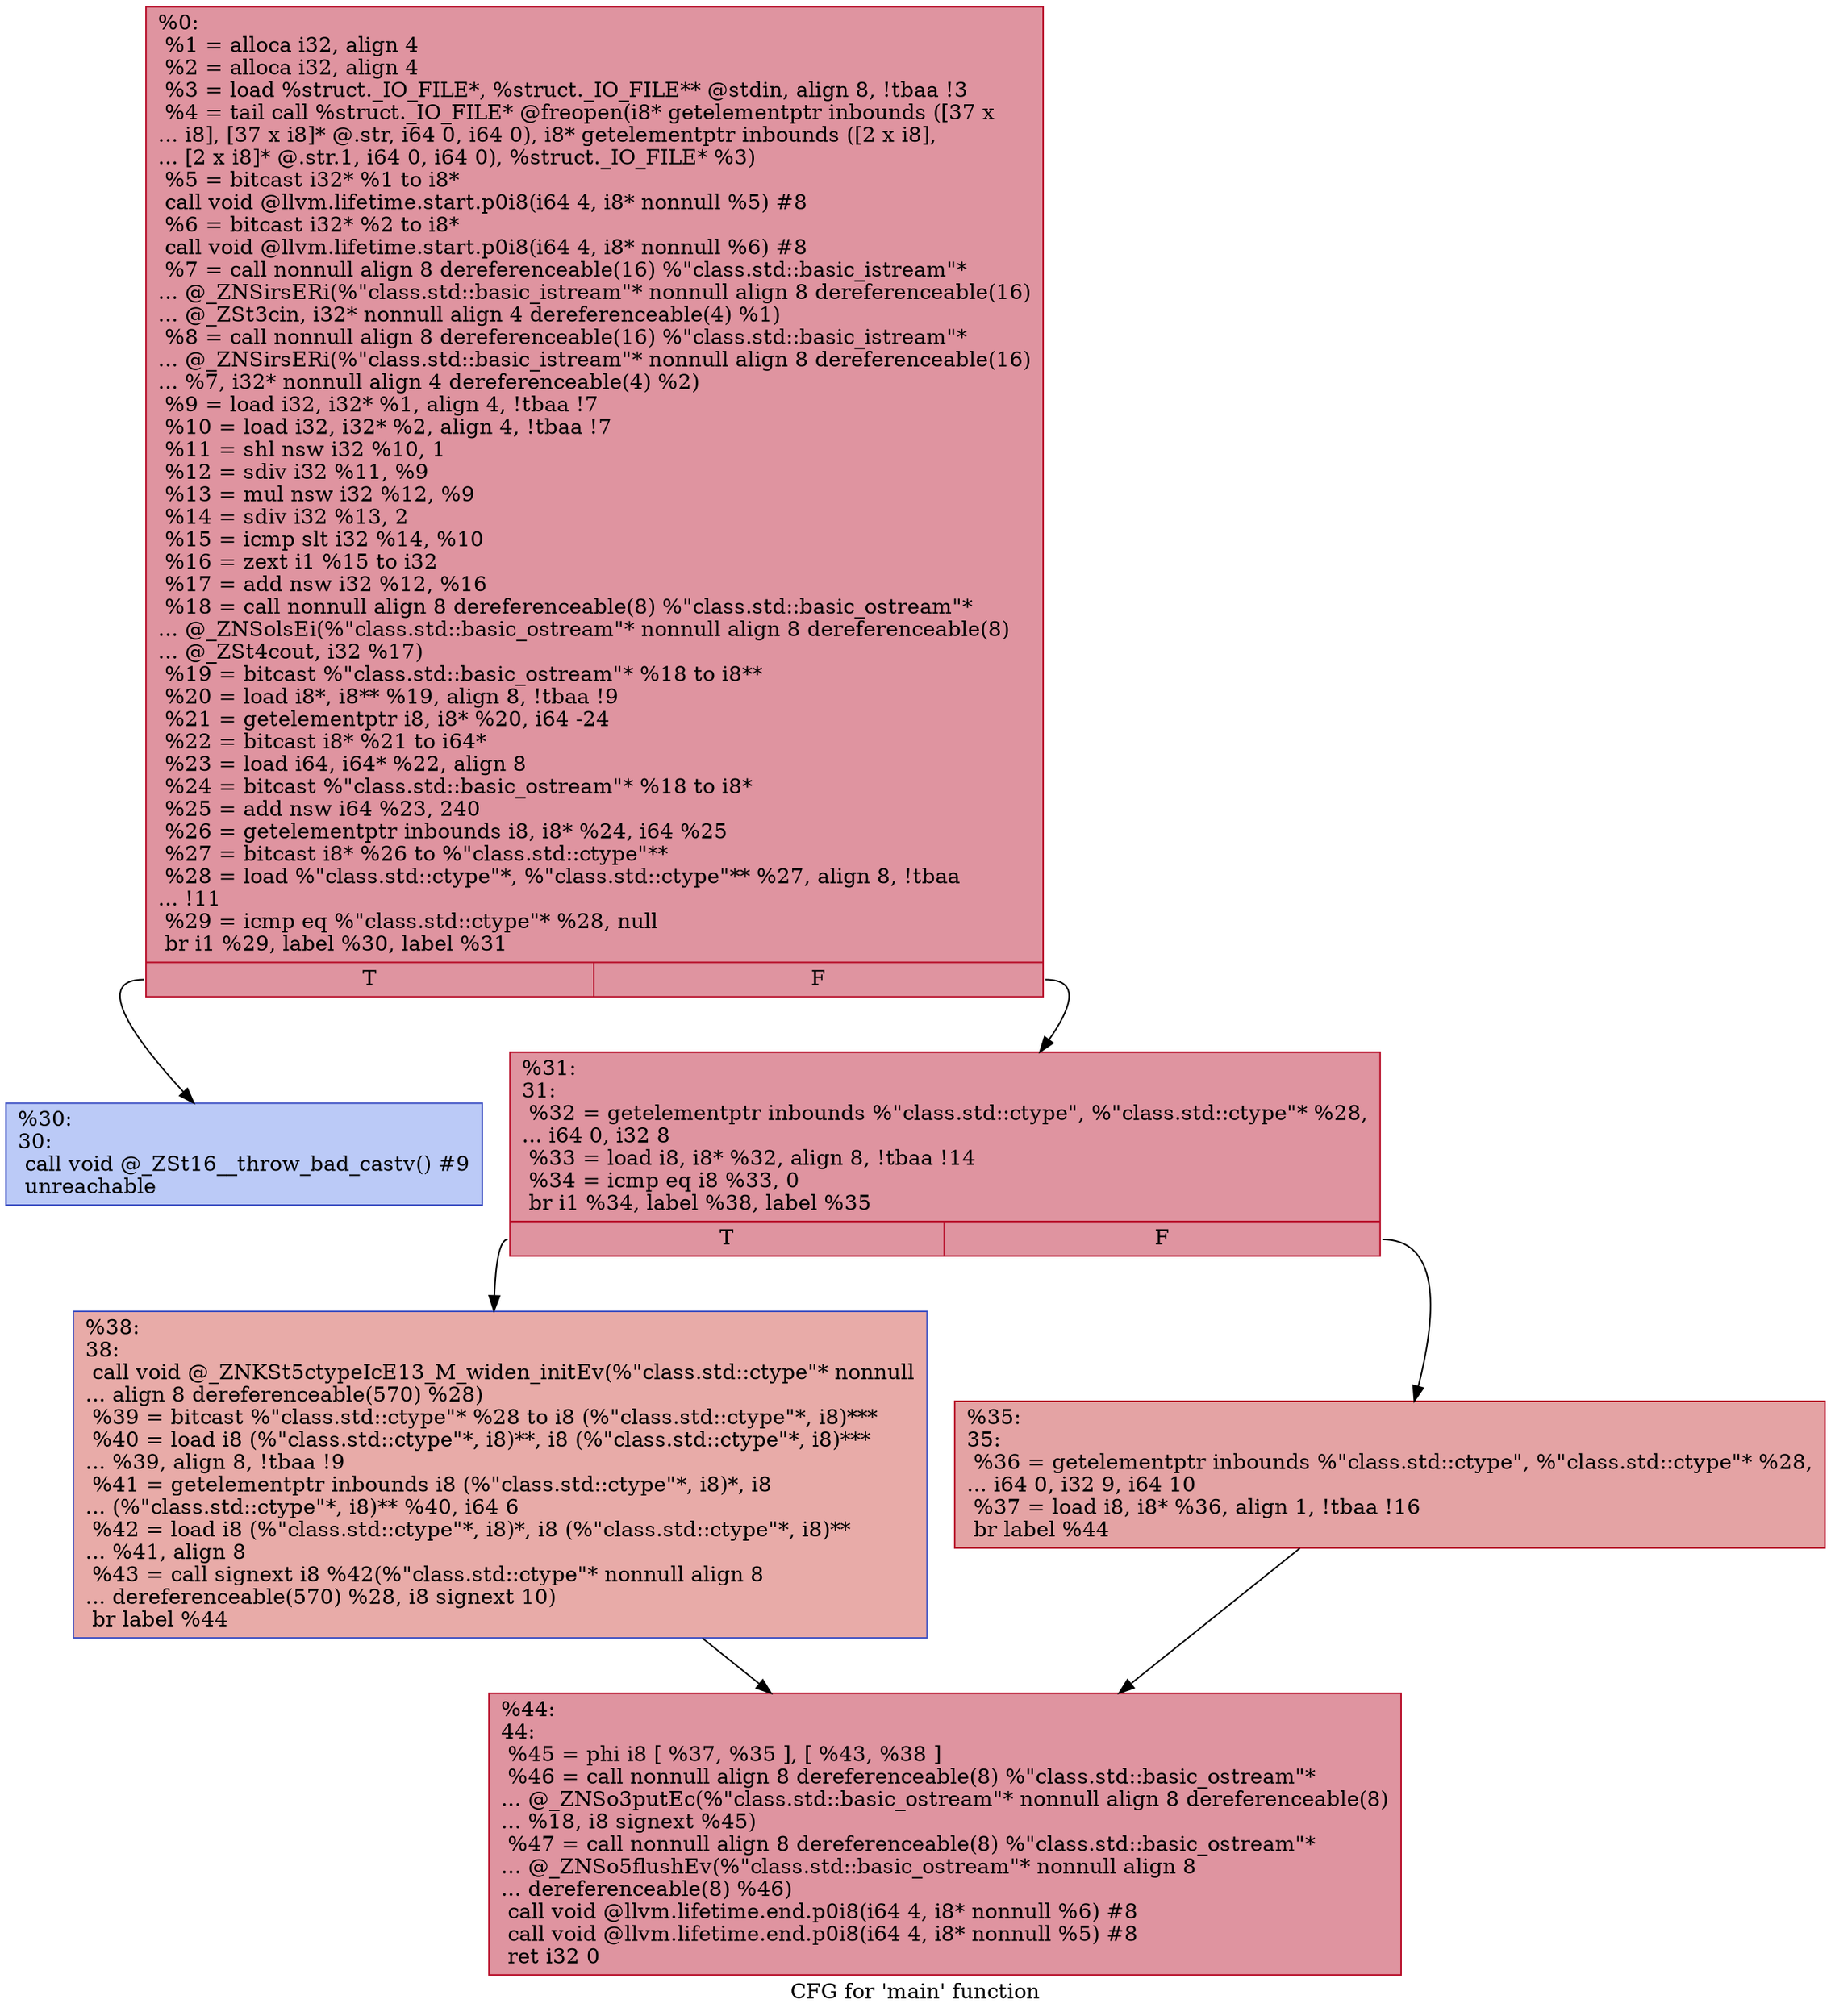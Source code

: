 digraph "CFG for 'main' function" {
	label="CFG for 'main' function";

	Node0x55622a71d290 [shape=record,color="#b70d28ff", style=filled, fillcolor="#b70d2870",label="{%0:\l  %1 = alloca i32, align 4\l  %2 = alloca i32, align 4\l  %3 = load %struct._IO_FILE*, %struct._IO_FILE** @stdin, align 8, !tbaa !3\l  %4 = tail call %struct._IO_FILE* @freopen(i8* getelementptr inbounds ([37 x\l... i8], [37 x i8]* @.str, i64 0, i64 0), i8* getelementptr inbounds ([2 x i8],\l... [2 x i8]* @.str.1, i64 0, i64 0), %struct._IO_FILE* %3)\l  %5 = bitcast i32* %1 to i8*\l  call void @llvm.lifetime.start.p0i8(i64 4, i8* nonnull %5) #8\l  %6 = bitcast i32* %2 to i8*\l  call void @llvm.lifetime.start.p0i8(i64 4, i8* nonnull %6) #8\l  %7 = call nonnull align 8 dereferenceable(16) %\"class.std::basic_istream\"*\l... @_ZNSirsERi(%\"class.std::basic_istream\"* nonnull align 8 dereferenceable(16)\l... @_ZSt3cin, i32* nonnull align 4 dereferenceable(4) %1)\l  %8 = call nonnull align 8 dereferenceable(16) %\"class.std::basic_istream\"*\l... @_ZNSirsERi(%\"class.std::basic_istream\"* nonnull align 8 dereferenceable(16)\l... %7, i32* nonnull align 4 dereferenceable(4) %2)\l  %9 = load i32, i32* %1, align 4, !tbaa !7\l  %10 = load i32, i32* %2, align 4, !tbaa !7\l  %11 = shl nsw i32 %10, 1\l  %12 = sdiv i32 %11, %9\l  %13 = mul nsw i32 %12, %9\l  %14 = sdiv i32 %13, 2\l  %15 = icmp slt i32 %14, %10\l  %16 = zext i1 %15 to i32\l  %17 = add nsw i32 %12, %16\l  %18 = call nonnull align 8 dereferenceable(8) %\"class.std::basic_ostream\"*\l... @_ZNSolsEi(%\"class.std::basic_ostream\"* nonnull align 8 dereferenceable(8)\l... @_ZSt4cout, i32 %17)\l  %19 = bitcast %\"class.std::basic_ostream\"* %18 to i8**\l  %20 = load i8*, i8** %19, align 8, !tbaa !9\l  %21 = getelementptr i8, i8* %20, i64 -24\l  %22 = bitcast i8* %21 to i64*\l  %23 = load i64, i64* %22, align 8\l  %24 = bitcast %\"class.std::basic_ostream\"* %18 to i8*\l  %25 = add nsw i64 %23, 240\l  %26 = getelementptr inbounds i8, i8* %24, i64 %25\l  %27 = bitcast i8* %26 to %\"class.std::ctype\"**\l  %28 = load %\"class.std::ctype\"*, %\"class.std::ctype\"** %27, align 8, !tbaa\l... !11\l  %29 = icmp eq %\"class.std::ctype\"* %28, null\l  br i1 %29, label %30, label %31\l|{<s0>T|<s1>F}}"];
	Node0x55622a71d290:s0 -> Node0x55622a720200;
	Node0x55622a71d290:s1 -> Node0x55622a720290;
	Node0x55622a720200 [shape=record,color="#3d50c3ff", style=filled, fillcolor="#6687ed70",label="{%30:\l30:                                               \l  call void @_ZSt16__throw_bad_castv() #9\l  unreachable\l}"];
	Node0x55622a720290 [shape=record,color="#b70d28ff", style=filled, fillcolor="#b70d2870",label="{%31:\l31:                                               \l  %32 = getelementptr inbounds %\"class.std::ctype\", %\"class.std::ctype\"* %28,\l... i64 0, i32 8\l  %33 = load i8, i8* %32, align 8, !tbaa !14\l  %34 = icmp eq i8 %33, 0\l  br i1 %34, label %38, label %35\l|{<s0>T|<s1>F}}"];
	Node0x55622a720290:s0 -> Node0x55622a720b20;
	Node0x55622a720290:s1 -> Node0x55622a720bb0;
	Node0x55622a720bb0 [shape=record,color="#b70d28ff", style=filled, fillcolor="#c32e3170",label="{%35:\l35:                                               \l  %36 = getelementptr inbounds %\"class.std::ctype\", %\"class.std::ctype\"* %28,\l... i64 0, i32 9, i64 10\l  %37 = load i8, i8* %36, align 1, !tbaa !16\l  br label %44\l}"];
	Node0x55622a720bb0 -> Node0x55622a720ea0;
	Node0x55622a720b20 [shape=record,color="#3d50c3ff", style=filled, fillcolor="#cc403a70",label="{%38:\l38:                                               \l  call void @_ZNKSt5ctypeIcE13_M_widen_initEv(%\"class.std::ctype\"* nonnull\l... align 8 dereferenceable(570) %28)\l  %39 = bitcast %\"class.std::ctype\"* %28 to i8 (%\"class.std::ctype\"*, i8)***\l  %40 = load i8 (%\"class.std::ctype\"*, i8)**, i8 (%\"class.std::ctype\"*, i8)***\l... %39, align 8, !tbaa !9\l  %41 = getelementptr inbounds i8 (%\"class.std::ctype\"*, i8)*, i8\l... (%\"class.std::ctype\"*, i8)** %40, i64 6\l  %42 = load i8 (%\"class.std::ctype\"*, i8)*, i8 (%\"class.std::ctype\"*, i8)**\l... %41, align 8\l  %43 = call signext i8 %42(%\"class.std::ctype\"* nonnull align 8\l... dereferenceable(570) %28, i8 signext 10)\l  br label %44\l}"];
	Node0x55622a720b20 -> Node0x55622a720ea0;
	Node0x55622a720ea0 [shape=record,color="#b70d28ff", style=filled, fillcolor="#b70d2870",label="{%44:\l44:                                               \l  %45 = phi i8 [ %37, %35 ], [ %43, %38 ]\l  %46 = call nonnull align 8 dereferenceable(8) %\"class.std::basic_ostream\"*\l... @_ZNSo3putEc(%\"class.std::basic_ostream\"* nonnull align 8 dereferenceable(8)\l... %18, i8 signext %45)\l  %47 = call nonnull align 8 dereferenceable(8) %\"class.std::basic_ostream\"*\l... @_ZNSo5flushEv(%\"class.std::basic_ostream\"* nonnull align 8\l... dereferenceable(8) %46)\l  call void @llvm.lifetime.end.p0i8(i64 4, i8* nonnull %6) #8\l  call void @llvm.lifetime.end.p0i8(i64 4, i8* nonnull %5) #8\l  ret i32 0\l}"];
}
